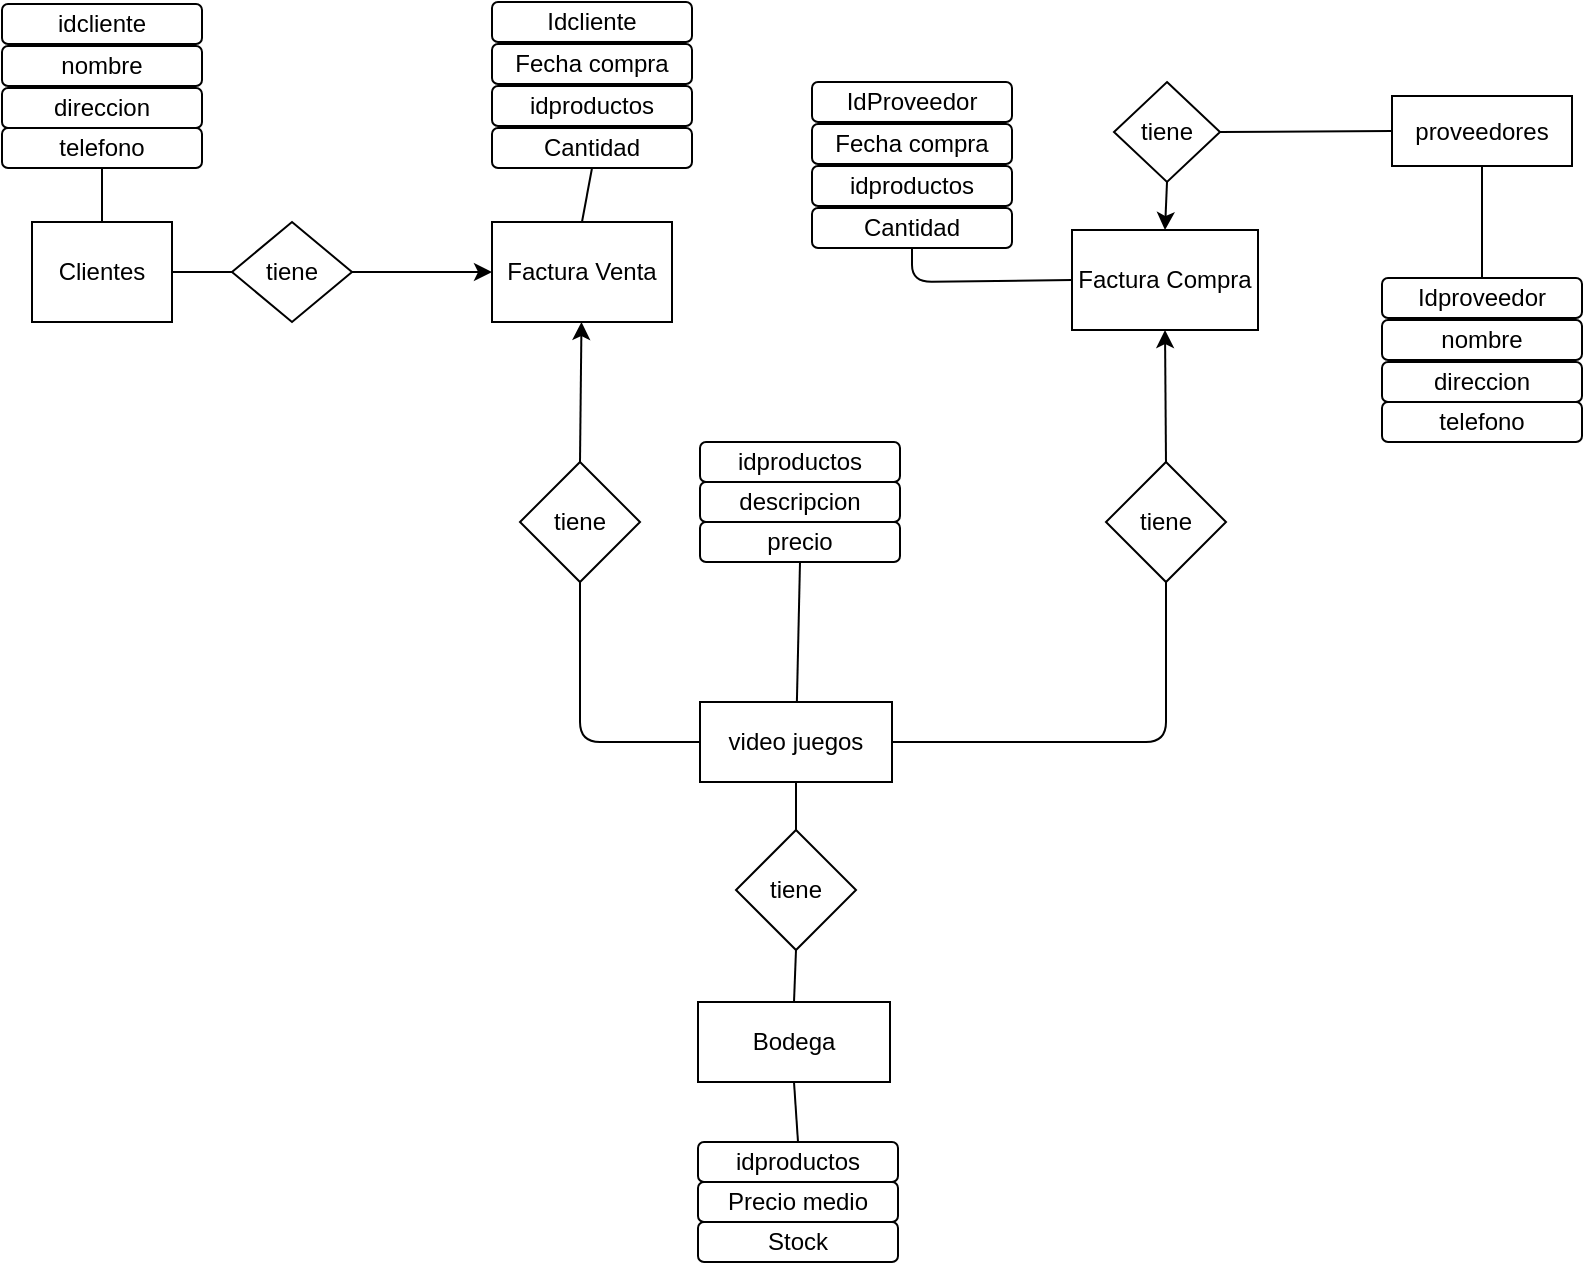 <mxfile version="14.7.7" type="device"><diagram id="ZqILXMAMUjYoFIGOmDmX" name="Page-1"><mxGraphModel dx="1108" dy="482" grid="1" gridSize="10" guides="1" tooltips="1" connect="1" arrows="1" fold="1" page="1" pageScale="1" pageWidth="827" pageHeight="1169" math="0" shadow="0"><root><mxCell id="0"/><mxCell id="1" parent="0"/><mxCell id="sp073AXrqiE4cE5uB65e-1" value="video juegos" style="rounded=0;whiteSpace=wrap;html=1;" parent="1" vertex="1"><mxGeometry x="364" y="370" width="96" height="40" as="geometry"/></mxCell><mxCell id="sp073AXrqiE4cE5uB65e-2" value="Clientes" style="rounded=0;whiteSpace=wrap;html=1;" parent="1" vertex="1"><mxGeometry x="30" y="130" width="70" height="50" as="geometry"/></mxCell><mxCell id="sp073AXrqiE4cE5uB65e-3" value="Factura Venta" style="rounded=0;whiteSpace=wrap;html=1;" parent="1" vertex="1"><mxGeometry x="260" y="130" width="90" height="50" as="geometry"/></mxCell><mxCell id="sp073AXrqiE4cE5uB65e-5" value="proveedores" style="rounded=0;whiteSpace=wrap;html=1;" parent="1" vertex="1"><mxGeometry x="710" y="67" width="90" height="35" as="geometry"/></mxCell><mxCell id="sp073AXrqiE4cE5uB65e-9" value="" style="endArrow=none;html=1;exitX=1;exitY=0.5;exitDx=0;exitDy=0;entryX=0;entryY=0.5;entryDx=0;entryDy=0;" parent="1" source="sp073AXrqiE4cE5uB65e-2" target="80_TvDu1E1CUwR1iATPq-2" edge="1"><mxGeometry width="50" height="50" relative="1" as="geometry"><mxPoint x="300" y="170" as="sourcePoint"/><mxPoint x="350" y="120" as="targetPoint"/></mxGeometry></mxCell><mxCell id="sp073AXrqiE4cE5uB65e-13" value="Factura Compra" style="rounded=0;whiteSpace=wrap;html=1;" parent="1" vertex="1"><mxGeometry x="550" y="134" width="93" height="50" as="geometry"/></mxCell><mxCell id="80_TvDu1E1CUwR1iATPq-3" style="edgeStyle=orthogonalEdgeStyle;rounded=0;orthogonalLoop=1;jettySize=auto;html=1;exitX=1;exitY=0.5;exitDx=0;exitDy=0;entryX=0;entryY=0.5;entryDx=0;entryDy=0;" edge="1" parent="1" source="80_TvDu1E1CUwR1iATPq-2" target="sp073AXrqiE4cE5uB65e-3"><mxGeometry relative="1" as="geometry"/></mxCell><mxCell id="80_TvDu1E1CUwR1iATPq-2" value="tiene" style="rhombus;whiteSpace=wrap;html=1;" vertex="1" parent="1"><mxGeometry x="130" y="130" width="60" height="50" as="geometry"/></mxCell><mxCell id="80_TvDu1E1CUwR1iATPq-7" value="tiene" style="rhombus;whiteSpace=wrap;html=1;" vertex="1" parent="1"><mxGeometry x="274" y="250" width="60" height="60" as="geometry"/></mxCell><mxCell id="80_TvDu1E1CUwR1iATPq-8" value="" style="endArrow=none;html=1;exitX=0;exitY=0.5;exitDx=0;exitDy=0;entryX=0.5;entryY=1;entryDx=0;entryDy=0;" edge="1" parent="1" source="sp073AXrqiE4cE5uB65e-1" target="80_TvDu1E1CUwR1iATPq-7"><mxGeometry width="50" height="50" relative="1" as="geometry"><mxPoint x="389" y="260" as="sourcePoint"/><mxPoint x="439" y="210" as="targetPoint"/><Array as="points"><mxPoint x="304" y="390"/></Array></mxGeometry></mxCell><mxCell id="80_TvDu1E1CUwR1iATPq-9" value="" style="endArrow=classic;html=1;exitX=0.5;exitY=0;exitDx=0;exitDy=0;" edge="1" parent="1" source="80_TvDu1E1CUwR1iATPq-7" target="sp073AXrqiE4cE5uB65e-3"><mxGeometry width="50" height="50" relative="1" as="geometry"><mxPoint x="390" y="350" as="sourcePoint"/><mxPoint x="305" y="320" as="targetPoint"/></mxGeometry></mxCell><mxCell id="80_TvDu1E1CUwR1iATPq-10" value="tiene" style="rhombus;whiteSpace=wrap;html=1;" vertex="1" parent="1"><mxGeometry x="567" y="250" width="60" height="60" as="geometry"/></mxCell><mxCell id="80_TvDu1E1CUwR1iATPq-11" value="" style="endArrow=none;html=1;exitX=1;exitY=0.5;exitDx=0;exitDy=0;entryX=0.5;entryY=1;entryDx=0;entryDy=0;" edge="1" parent="1" source="sp073AXrqiE4cE5uB65e-1" target="80_TvDu1E1CUwR1iATPq-10"><mxGeometry width="50" height="50" relative="1" as="geometry"><mxPoint x="389" y="260" as="sourcePoint"/><mxPoint x="439" y="210" as="targetPoint"/><Array as="points"><mxPoint x="597" y="390"/></Array></mxGeometry></mxCell><mxCell id="80_TvDu1E1CUwR1iATPq-12" value="" style="endArrow=classic;html=1;entryX=0.5;entryY=1;entryDx=0;entryDy=0;exitX=0.5;exitY=0;exitDx=0;exitDy=0;" edge="1" parent="1" source="80_TvDu1E1CUwR1iATPq-10" target="sp073AXrqiE4cE5uB65e-13"><mxGeometry width="50" height="50" relative="1" as="geometry"><mxPoint x="603" y="340" as="sourcePoint"/><mxPoint x="598" y="320" as="targetPoint"/></mxGeometry></mxCell><mxCell id="80_TvDu1E1CUwR1iATPq-17" value="tiene" style="rhombus;whiteSpace=wrap;html=1;" vertex="1" parent="1"><mxGeometry x="571" y="60" width="53" height="50" as="geometry"/></mxCell><mxCell id="80_TvDu1E1CUwR1iATPq-18" value="" style="endArrow=classic;html=1;exitX=0.5;exitY=1;exitDx=0;exitDy=0;entryX=0.5;entryY=0;entryDx=0;entryDy=0;" edge="1" parent="1" source="80_TvDu1E1CUwR1iATPq-17" target="sp073AXrqiE4cE5uB65e-13"><mxGeometry width="50" height="50" relative="1" as="geometry"><mxPoint x="353" y="210" as="sourcePoint"/><mxPoint x="403" y="160" as="targetPoint"/></mxGeometry></mxCell><mxCell id="80_TvDu1E1CUwR1iATPq-19" value="" style="endArrow=none;html=1;entryX=0;entryY=0.5;entryDx=0;entryDy=0;exitX=1;exitY=0.5;exitDx=0;exitDy=0;" edge="1" parent="1" source="80_TvDu1E1CUwR1iATPq-17" target="sp073AXrqiE4cE5uB65e-5"><mxGeometry width="50" height="50" relative="1" as="geometry"><mxPoint x="353" y="210" as="sourcePoint"/><mxPoint x="597" y="45" as="targetPoint"/></mxGeometry></mxCell><mxCell id="80_TvDu1E1CUwR1iATPq-21" value="Idcliente" style="rounded=1;whiteSpace=wrap;html=1;" vertex="1" parent="1"><mxGeometry x="260" y="20" width="100" height="20" as="geometry"/></mxCell><mxCell id="80_TvDu1E1CUwR1iATPq-23" value="Fecha compra" style="rounded=1;whiteSpace=wrap;html=1;" vertex="1" parent="1"><mxGeometry x="260" y="41" width="100" height="20" as="geometry"/></mxCell><mxCell id="80_TvDu1E1CUwR1iATPq-24" value="idproductos" style="rounded=1;whiteSpace=wrap;html=1;" vertex="1" parent="1"><mxGeometry x="260" y="62" width="100" height="20" as="geometry"/></mxCell><mxCell id="80_TvDu1E1CUwR1iATPq-26" value="Cantidad" style="rounded=1;whiteSpace=wrap;html=1;" vertex="1" parent="1"><mxGeometry x="260" y="83" width="100" height="20" as="geometry"/></mxCell><mxCell id="80_TvDu1E1CUwR1iATPq-28" value="" style="endArrow=none;html=1;entryX=0.5;entryY=1;entryDx=0;entryDy=0;exitX=0.5;exitY=0;exitDx=0;exitDy=0;" edge="1" parent="1" source="sp073AXrqiE4cE5uB65e-3" target="80_TvDu1E1CUwR1iATPq-26"><mxGeometry width="50" height="50" relative="1" as="geometry"><mxPoint x="390" y="200" as="sourcePoint"/><mxPoint x="440" y="150" as="targetPoint"/></mxGeometry></mxCell><mxCell id="80_TvDu1E1CUwR1iATPq-29" value="idcliente" style="rounded=1;whiteSpace=wrap;html=1;" vertex="1" parent="1"><mxGeometry x="15" y="21" width="100" height="20" as="geometry"/></mxCell><mxCell id="80_TvDu1E1CUwR1iATPq-30" value="nombre" style="rounded=1;whiteSpace=wrap;html=1;" vertex="1" parent="1"><mxGeometry x="15" y="42" width="100" height="20" as="geometry"/></mxCell><mxCell id="80_TvDu1E1CUwR1iATPq-31" value="direccion" style="rounded=1;whiteSpace=wrap;html=1;" vertex="1" parent="1"><mxGeometry x="15" y="63" width="100" height="20" as="geometry"/></mxCell><mxCell id="80_TvDu1E1CUwR1iATPq-32" value="telefono" style="rounded=1;whiteSpace=wrap;html=1;" vertex="1" parent="1"><mxGeometry x="15" y="83" width="100" height="20" as="geometry"/></mxCell><mxCell id="80_TvDu1E1CUwR1iATPq-33" value="" style="endArrow=none;html=1;exitX=0.5;exitY=1;exitDx=0;exitDy=0;entryX=0.5;entryY=0;entryDx=0;entryDy=0;" edge="1" parent="1" source="80_TvDu1E1CUwR1iATPq-32" target="sp073AXrqiE4cE5uB65e-2"><mxGeometry width="50" height="50" relative="1" as="geometry"><mxPoint x="390" y="200" as="sourcePoint"/><mxPoint x="440" y="150" as="targetPoint"/></mxGeometry></mxCell><mxCell id="80_TvDu1E1CUwR1iATPq-34" value="idproductos" style="rounded=1;whiteSpace=wrap;html=1;" vertex="1" parent="1"><mxGeometry x="364" y="240" width="100" height="20" as="geometry"/></mxCell><mxCell id="80_TvDu1E1CUwR1iATPq-35" value="descripcion" style="rounded=1;whiteSpace=wrap;html=1;" vertex="1" parent="1"><mxGeometry x="364" y="260" width="100" height="20" as="geometry"/></mxCell><mxCell id="80_TvDu1E1CUwR1iATPq-36" value="precio" style="rounded=1;whiteSpace=wrap;html=1;" vertex="1" parent="1"><mxGeometry x="364" y="280" width="100" height="20" as="geometry"/></mxCell><mxCell id="80_TvDu1E1CUwR1iATPq-40" value="" style="endArrow=none;html=1;exitX=0.5;exitY=1;exitDx=0;exitDy=0;" edge="1" parent="1" source="80_TvDu1E1CUwR1iATPq-36" target="sp073AXrqiE4cE5uB65e-1"><mxGeometry width="50" height="50" relative="1" as="geometry"><mxPoint x="414" y="320" as="sourcePoint"/><mxPoint x="440" y="380" as="targetPoint"/></mxGeometry></mxCell><mxCell id="80_TvDu1E1CUwR1iATPq-41" value="IdProveedor" style="rounded=1;whiteSpace=wrap;html=1;" vertex="1" parent="1"><mxGeometry x="420" y="60" width="100" height="20" as="geometry"/></mxCell><mxCell id="80_TvDu1E1CUwR1iATPq-42" value="Fecha compra" style="rounded=1;whiteSpace=wrap;html=1;" vertex="1" parent="1"><mxGeometry x="420" y="81" width="100" height="20" as="geometry"/></mxCell><mxCell id="80_TvDu1E1CUwR1iATPq-43" value="idproductos" style="rounded=1;whiteSpace=wrap;html=1;" vertex="1" parent="1"><mxGeometry x="420" y="102" width="100" height="20" as="geometry"/></mxCell><mxCell id="80_TvDu1E1CUwR1iATPq-44" value="Cantidad" style="rounded=1;whiteSpace=wrap;html=1;" vertex="1" parent="1"><mxGeometry x="420" y="123" width="100" height="20" as="geometry"/></mxCell><mxCell id="80_TvDu1E1CUwR1iATPq-45" value="" style="endArrow=none;html=1;entryX=0.5;entryY=1;entryDx=0;entryDy=0;exitX=0;exitY=0.5;exitDx=0;exitDy=0;" edge="1" parent="1" target="80_TvDu1E1CUwR1iATPq-44" source="sp073AXrqiE4cE5uB65e-13"><mxGeometry width="50" height="50" relative="1" as="geometry"><mxPoint x="465" y="170" as="sourcePoint"/><mxPoint x="600" y="190" as="targetPoint"/><Array as="points"><mxPoint x="470" y="160"/></Array></mxGeometry></mxCell><mxCell id="80_TvDu1E1CUwR1iATPq-46" value="Idproveedor" style="rounded=1;whiteSpace=wrap;html=1;" vertex="1" parent="1"><mxGeometry x="705" y="158" width="100" height="20" as="geometry"/></mxCell><mxCell id="80_TvDu1E1CUwR1iATPq-47" value="nombre" style="rounded=1;whiteSpace=wrap;html=1;" vertex="1" parent="1"><mxGeometry x="705" y="179" width="100" height="20" as="geometry"/></mxCell><mxCell id="80_TvDu1E1CUwR1iATPq-48" value="direccion" style="rounded=1;whiteSpace=wrap;html=1;" vertex="1" parent="1"><mxGeometry x="705" y="200" width="100" height="20" as="geometry"/></mxCell><mxCell id="80_TvDu1E1CUwR1iATPq-49" value="telefono" style="rounded=1;whiteSpace=wrap;html=1;" vertex="1" parent="1"><mxGeometry x="705" y="220" width="100" height="20" as="geometry"/></mxCell><mxCell id="80_TvDu1E1CUwR1iATPq-50" value="" style="endArrow=none;html=1;exitX=0.5;exitY=0;exitDx=0;exitDy=0;entryX=0.5;entryY=1;entryDx=0;entryDy=0;" edge="1" parent="1" source="80_TvDu1E1CUwR1iATPq-46" target="sp073AXrqiE4cE5uB65e-5"><mxGeometry width="50" height="50" relative="1" as="geometry"><mxPoint x="390" y="190" as="sourcePoint"/><mxPoint x="440" y="140" as="targetPoint"/></mxGeometry></mxCell><mxCell id="80_TvDu1E1CUwR1iATPq-52" value="Bodega" style="rounded=0;whiteSpace=wrap;html=1;" vertex="1" parent="1"><mxGeometry x="363" y="520" width="96" height="40" as="geometry"/></mxCell><mxCell id="80_TvDu1E1CUwR1iATPq-53" value="tiene" style="rhombus;whiteSpace=wrap;html=1;" vertex="1" parent="1"><mxGeometry x="382" y="434" width="60" height="60" as="geometry"/></mxCell><mxCell id="80_TvDu1E1CUwR1iATPq-54" value="" style="endArrow=none;html=1;entryX=0.5;entryY=1;entryDx=0;entryDy=0;exitX=0.5;exitY=0;exitDx=0;exitDy=0;" edge="1" parent="1" source="80_TvDu1E1CUwR1iATPq-53" target="sp073AXrqiE4cE5uB65e-1"><mxGeometry width="50" height="50" relative="1" as="geometry"><mxPoint x="407" y="440" as="sourcePoint"/><mxPoint x="411" y="410" as="targetPoint"/></mxGeometry></mxCell><mxCell id="80_TvDu1E1CUwR1iATPq-55" value="" style="endArrow=none;html=1;entryX=0.5;entryY=1;entryDx=0;entryDy=0;exitX=0.5;exitY=0;exitDx=0;exitDy=0;" edge="1" parent="1" source="80_TvDu1E1CUwR1iATPq-52" target="80_TvDu1E1CUwR1iATPq-53"><mxGeometry width="50" height="50" relative="1" as="geometry"><mxPoint x="390" y="430" as="sourcePoint"/><mxPoint x="440" y="380" as="targetPoint"/></mxGeometry></mxCell><mxCell id="80_TvDu1E1CUwR1iATPq-56" value="idproductos" style="rounded=1;whiteSpace=wrap;html=1;" vertex="1" parent="1"><mxGeometry x="363" y="590" width="100" height="20" as="geometry"/></mxCell><mxCell id="80_TvDu1E1CUwR1iATPq-57" value="Precio medio" style="rounded=1;whiteSpace=wrap;html=1;" vertex="1" parent="1"><mxGeometry x="363" y="610" width="100" height="20" as="geometry"/></mxCell><mxCell id="80_TvDu1E1CUwR1iATPq-58" value="Stock" style="rounded=1;whiteSpace=wrap;html=1;" vertex="1" parent="1"><mxGeometry x="363" y="630" width="100" height="20" as="geometry"/></mxCell><mxCell id="80_TvDu1E1CUwR1iATPq-59" value="" style="endArrow=none;html=1;exitX=0.5;exitY=0;exitDx=0;exitDy=0;entryX=0.5;entryY=1;entryDx=0;entryDy=0;" edge="1" parent="1" source="80_TvDu1E1CUwR1iATPq-56" target="80_TvDu1E1CUwR1iATPq-52"><mxGeometry width="50" height="50" relative="1" as="geometry"><mxPoint x="390" y="430" as="sourcePoint"/><mxPoint x="440" y="380" as="targetPoint"/></mxGeometry></mxCell></root></mxGraphModel></diagram></mxfile>
